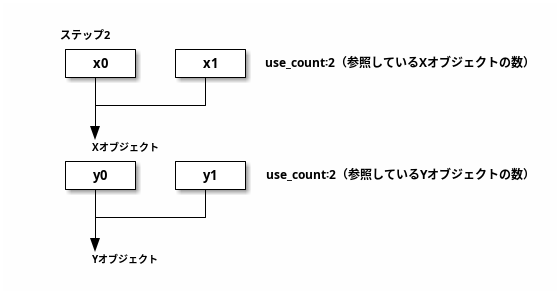 @startditaa
    ステップ2
    +------+   +------+
    |  x0  |   |  x1  | use_count꞉2（参照しているXオブジェクトの数）
    +--+---+   +--+---+ 
       |          |
       +----------+
       | 
       V 
       Xオブジェクト

    +------+   +------+
    |  y0  |   |  y1  | use_count꞉2（参照しているYオブジェクトの数）
    +--+---+   +--+---+ 
       |          |
       +----------+
       | 
       V 
       Yオブジェクト

@endditaa


